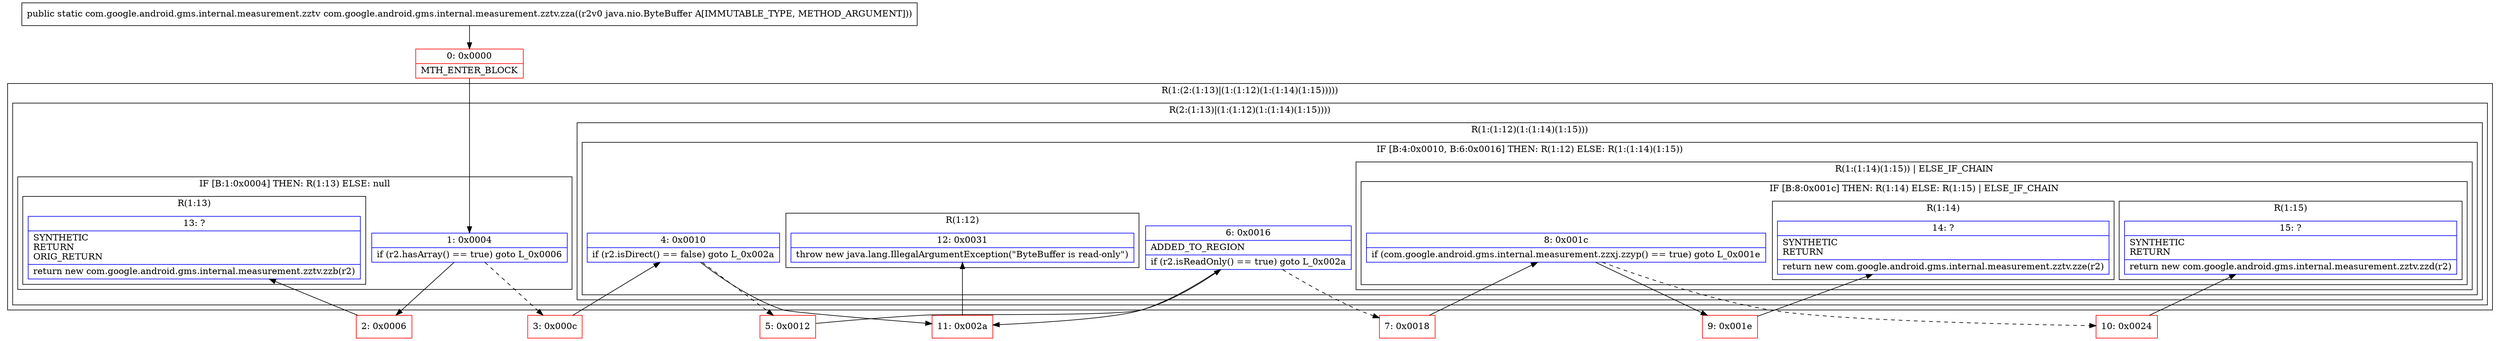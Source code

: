 digraph "CFG forcom.google.android.gms.internal.measurement.zztv.zza(Ljava\/nio\/ByteBuffer;)Lcom\/google\/android\/gms\/internal\/measurement\/zztv;" {
subgraph cluster_Region_98078298 {
label = "R(1:(2:(1:13)|(1:(1:12)(1:(1:14)(1:15)))))";
node [shape=record,color=blue];
subgraph cluster_Region_149616324 {
label = "R(2:(1:13)|(1:(1:12)(1:(1:14)(1:15))))";
node [shape=record,color=blue];
subgraph cluster_IfRegion_1055928100 {
label = "IF [B:1:0x0004] THEN: R(1:13) ELSE: null";
node [shape=record,color=blue];
Node_1 [shape=record,label="{1\:\ 0x0004|if (r2.hasArray() == true) goto L_0x0006\l}"];
subgraph cluster_Region_306091180 {
label = "R(1:13)";
node [shape=record,color=blue];
Node_13 [shape=record,label="{13\:\ ?|SYNTHETIC\lRETURN\lORIG_RETURN\l|return new com.google.android.gms.internal.measurement.zztv.zzb(r2)\l}"];
}
}
subgraph cluster_Region_1398104815 {
label = "R(1:(1:12)(1:(1:14)(1:15)))";
node [shape=record,color=blue];
subgraph cluster_IfRegion_215413399 {
label = "IF [B:4:0x0010, B:6:0x0016] THEN: R(1:12) ELSE: R(1:(1:14)(1:15))";
node [shape=record,color=blue];
Node_4 [shape=record,label="{4\:\ 0x0010|if (r2.isDirect() == false) goto L_0x002a\l}"];
Node_6 [shape=record,label="{6\:\ 0x0016|ADDED_TO_REGION\l|if (r2.isReadOnly() == true) goto L_0x002a\l}"];
subgraph cluster_Region_861959462 {
label = "R(1:12)";
node [shape=record,color=blue];
Node_12 [shape=record,label="{12\:\ 0x0031|throw new java.lang.IllegalArgumentException(\"ByteBuffer is read\-only\")\l}"];
}
subgraph cluster_Region_1427971090 {
label = "R(1:(1:14)(1:15)) | ELSE_IF_CHAIN\l";
node [shape=record,color=blue];
subgraph cluster_IfRegion_757554756 {
label = "IF [B:8:0x001c] THEN: R(1:14) ELSE: R(1:15) | ELSE_IF_CHAIN\l";
node [shape=record,color=blue];
Node_8 [shape=record,label="{8\:\ 0x001c|if (com.google.android.gms.internal.measurement.zzxj.zzyp() == true) goto L_0x001e\l}"];
subgraph cluster_Region_383664957 {
label = "R(1:14)";
node [shape=record,color=blue];
Node_14 [shape=record,label="{14\:\ ?|SYNTHETIC\lRETURN\l|return new com.google.android.gms.internal.measurement.zztv.zze(r2)\l}"];
}
subgraph cluster_Region_640142725 {
label = "R(1:15)";
node [shape=record,color=blue];
Node_15 [shape=record,label="{15\:\ ?|SYNTHETIC\lRETURN\l|return new com.google.android.gms.internal.measurement.zztv.zzd(r2)\l}"];
}
}
}
}
}
}
}
Node_0 [shape=record,color=red,label="{0\:\ 0x0000|MTH_ENTER_BLOCK\l}"];
Node_2 [shape=record,color=red,label="{2\:\ 0x0006}"];
Node_3 [shape=record,color=red,label="{3\:\ 0x000c}"];
Node_5 [shape=record,color=red,label="{5\:\ 0x0012}"];
Node_7 [shape=record,color=red,label="{7\:\ 0x0018}"];
Node_9 [shape=record,color=red,label="{9\:\ 0x001e}"];
Node_10 [shape=record,color=red,label="{10\:\ 0x0024}"];
Node_11 [shape=record,color=red,label="{11\:\ 0x002a}"];
MethodNode[shape=record,label="{public static com.google.android.gms.internal.measurement.zztv com.google.android.gms.internal.measurement.zztv.zza((r2v0 java.nio.ByteBuffer A[IMMUTABLE_TYPE, METHOD_ARGUMENT])) }"];
MethodNode -> Node_0;
Node_1 -> Node_2;
Node_1 -> Node_3[style=dashed];
Node_4 -> Node_5[style=dashed];
Node_4 -> Node_11;
Node_6 -> Node_7[style=dashed];
Node_6 -> Node_11;
Node_8 -> Node_9;
Node_8 -> Node_10[style=dashed];
Node_0 -> Node_1;
Node_2 -> Node_13;
Node_3 -> Node_4;
Node_5 -> Node_6;
Node_7 -> Node_8;
Node_9 -> Node_14;
Node_10 -> Node_15;
Node_11 -> Node_12;
}

